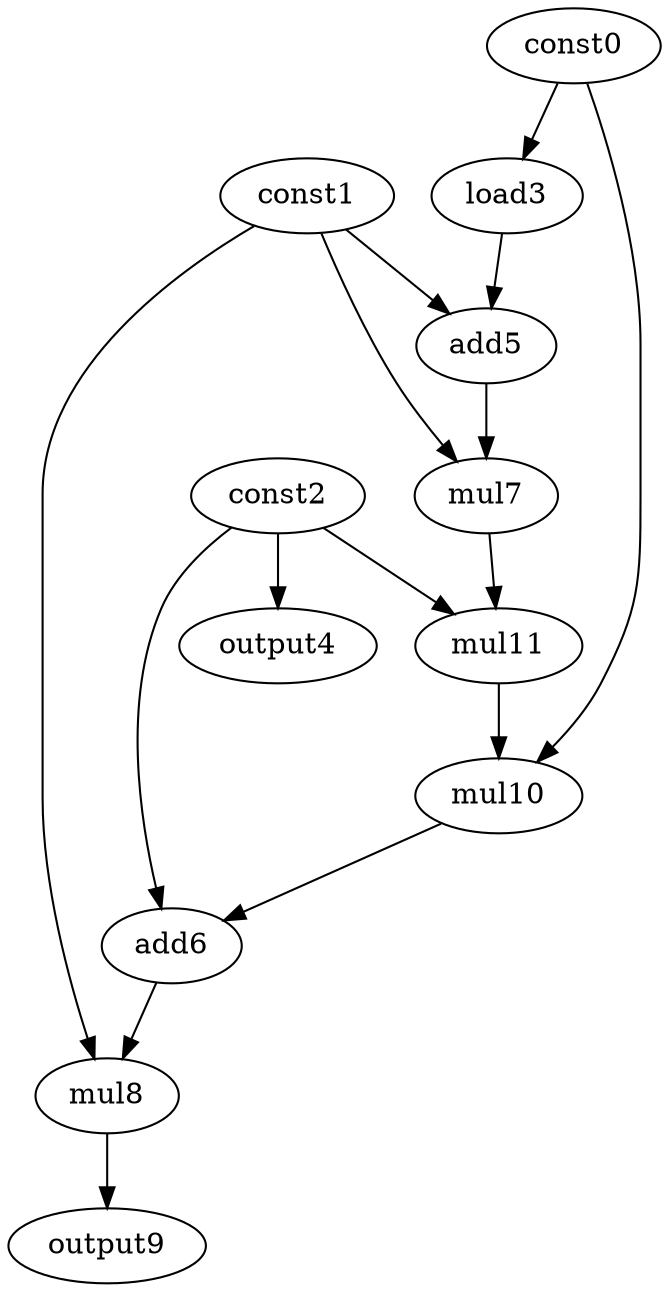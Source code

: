 digraph G { 
const0[opcode=const]; 
const1[opcode=const]; 
const2[opcode=const]; 
load3[opcode=load]; 
output4[opcode=output]; 
add5[opcode=add]; 
add6[opcode=add]; 
mul7[opcode=mul]; 
mul8[opcode=mul]; 
output9[opcode=output]; 
mul10[opcode=mul]; 
mul11[opcode=mul]; 
const0->load3[operand=0];
const2->output4[operand=0];
const1->add5[operand=0];
load3->add5[operand=1];
const1->mul7[operand=0];
add5->mul7[operand=1];
mul7->mul11[operand=0];
const2->mul11[operand=1];
const0->mul10[operand=0];
mul11->mul10[operand=1];
const2->add6[operand=0];
mul10->add6[operand=1];
const1->mul8[operand=0];
add6->mul8[operand=1];
mul8->output9[operand=0];
}
